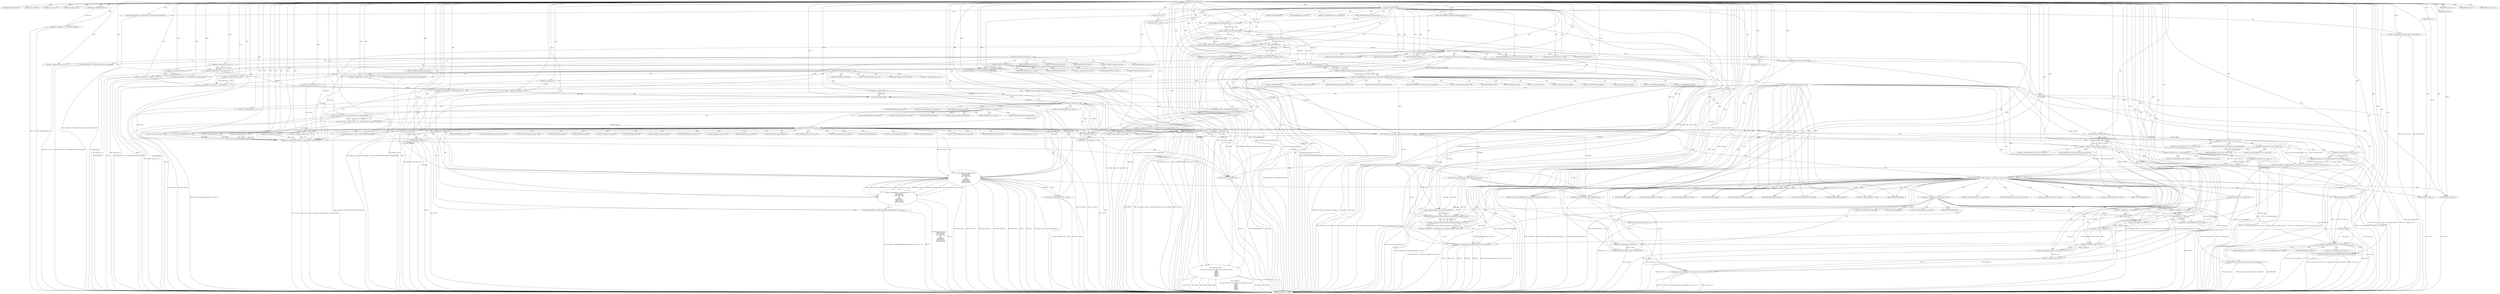digraph hostapd_notif_assoc {  
"1000112" [label = "(METHOD,hostapd_notif_assoc)" ]
"1000620" [label = "(METHOD_RETURN,int __cdecl)" ]
"1000113" [label = "(PARAM,hostapd_data *hapd)" ]
"1000114" [label = "(PARAM,const u8 *addr)" ]
"1000115" [label = "(PARAM,const u8 *req_ies)" ]
"1000116" [label = "(PARAM,size_t req_ies_len)" ]
"1000117" [label = "(PARAM,int reassoc)" ]
"1000130" [label = "(<operator>.assignment,v16 = __readgsdword(0x14u))" ]
"1000132" [label = "(__readgsdword,__readgsdword(0x14u))" ]
"1000135" [label = "(<operator>.logicalNot,!addr)" ]
"1000138" [label = "(wpa_printf,wpa_printf(2, \"hostapd_notif_assoc: Skip event with no address\"))" ]
"1000141" [label = "(RETURN,return -1;,return -1;)" ]
"1000142" [label = "(<operator>.minus,-1)" ]
"1000144" [label = "(random_add_randomness,random_add_randomness(addr, 6u))" ]
"1000147" [label = "(hostapd_logger,hostapd_logger(hapd, addr, 1u, 2, \"associated\"))" ]
"1000153" [label = "(ieee802_11_parse_elems,ieee802_11_parse_elems(req_ies, req_ies_len, &elems, 0))" ]
"1000164" [label = "(<operator>.assignment,ie = elems.wps_ie - 2)" ]
"1000166" [label = "(<operator>.subtraction,elems.wps_ie - 2)" ]
"1000171" [label = "(<operator>.assignment,ielen = elems.wps_ie_len + 2)" ]
"1000173" [label = "(<operator>.addition,elems.wps_ie_len + 2)" ]
"1000178" [label = "(wpa_printf,wpa_printf(2, \"STA included WPS IE in (Re)AssocReq\"))" ]
"1000187" [label = "(<operator>.assignment,ie = elems.rsn_ie - 2)" ]
"1000189" [label = "(<operator>.subtraction,elems.rsn_ie - 2)" ]
"1000194" [label = "(<operator>.assignment,ielen = elems.rsn_ie_len + 2)" ]
"1000196" [label = "(<operator>.addition,elems.rsn_ie_len + 2)" ]
"1000201" [label = "(wpa_printf,wpa_printf(2, \"STA included RSN IE in (Re)AssocReq\"))" ]
"1000210" [label = "(<operator>.assignment,ie = elems.wpa_ie - 2)" ]
"1000212" [label = "(<operator>.subtraction,elems.wpa_ie - 2)" ]
"1000217" [label = "(<operator>.assignment,ielen = elems.wpa_ie_len + 2)" ]
"1000219" [label = "(<operator>.addition,elems.wpa_ie_len + 2)" ]
"1000224" [label = "(wpa_printf,wpa_printf(2, \"STA included WPA IE in (Re)AssocReq\"))" ]
"1000229" [label = "(<operator>.assignment,ie = 0)" ]
"1000232" [label = "(<operator>.assignment,ielen = 0)" ]
"1000235" [label = "(wpa_printf,wpa_printf(2, \"STA did not include WPS/RSN/WPA IE in (Re)AssocReq\"))" ]
"1000238" [label = "(<operator>.assignment,sta = ap_get_sta(hapd, addr))" ]
"1000240" [label = "(ap_get_sta,ap_get_sta(hapd, addr))" ]
"1000244" [label = "(IDENTIFIER,sta,if ( sta ))" ]
"1000246" [label = "(ap_sta_no_session_timeout,ap_sta_no_session_timeout(hapd, sta))" ]
"1000249" [label = "(accounting_sta_stop,accounting_sta_stop(hapd, sta))" ]
"1000252" [label = "(<operator>.assignment,sta->timeout_next = STA_NULLFUNC)" ]
"1000259" [label = "(<operator>.assignment,sta = ap_sta_add(hapd, addr))" ]
"1000261" [label = "(ap_sta_add,ap_sta_add(hapd, addr))" ]
"1000265" [label = "(<operator>.logicalNot,!sta)" ]
"1000268" [label = "(hostapd_drv_sta_disassoc,hostapd_drv_sta_disassoc(hapd, addr, 5))" ]
"1000272" [label = "(RETURN,return -1;,return -1;)" ]
"1000273" [label = "(<operator>.minus,-1)" ]
"1000275" [label = "(<operators>.assignmentAnd,sta->flags &= 0xFFFECFFF)" ]
"1000281" [label = "(<operator>.logicalAnd,!hapd->iface->drv_max_acl_mac_addrs && hostapd_check_acl(hapd, addr, 0) != 1)" ]
"1000282" [label = "(<operator>.logicalNot,!hapd->iface->drv_max_acl_mac_addrs)" ]
"1000288" [label = "(<operator>.notEquals,hostapd_check_acl(hapd, addr, 0) != 1)" ]
"1000289" [label = "(hostapd_check_acl,hostapd_check_acl(hapd, addr, 0))" ]
"1000295" [label = "(wpa_printf,wpa_printf(\n      3,\n      \"STA %02x:%02x:%02x:%02x:%02x:%02x not allowed to connect\",\n      *addr,\n      addr[1],\n      addr[2],\n      addr[3],\n      addr[4],\n      addr[5]))" ]
"1000315" [label = "(<operator>.assignment,reason = 1)" ]
"1000319" [label = "(hostapd_drv_sta_disassoc,hostapd_drv_sta_disassoc(hapd, sta->addr, reason))" ]
"1000325" [label = "(ap_free_sta,ap_free_sta(hapd, sta))" ]
"1000328" [label = "(RETURN,return -1;,return -1;)" ]
"1000329" [label = "(<operator>.minus,-1)" ]
"1000331" [label = "(mbo_ap_check_sta_assoc,mbo_ap_check_sta_assoc(hapd, sta, &elems))" ]
"1000336" [label = "(ap_copy_sta_supp_op_classes,ap_copy_sta_supp_op_classes(sta, elems.supp_op_classes, elems.supp_op_classes_len))" ]
"1000352" [label = "(<operator>.logicalOr,!ie || !ielen)" ]
"1000353" [label = "(<operator>.logicalNot,!ie)" ]
"1000355" [label = "(<operator>.logicalNot,!ielen)" ]
"1000358" [label = "(wpa_printf,wpa_printf(2, \"No WPA/RSN IE from STA\"))" ]
"1000361" [label = "(<operator>.assignment,reason = 13)" ]
"1000366" [label = "(<operator>.logicalNot,!sta->wpa_sm)" ]
"1000370" [label = "(<operator>.assignment,sta->wpa_sm = wpa_auth_sta_init(hapd->wpa_auth, sta->addr, 0))" ]
"1000374" [label = "(wpa_auth_sta_init,wpa_auth_sta_init(hapd->wpa_auth, sta->addr, 0))" ]
"1000383" [label = "(<operator>.logicalNot,!sta->wpa_sm)" ]
"1000388" [label = "(wpa_printf,wpa_printf(5, \"Failed to initialize WPA state machine\"))" ]
"1000391" [label = "(RETURN,return -1;,return -1;)" ]
"1000392" [label = "(<operator>.minus,-1)" ]
"1000394" [label = "(<operator>.assignment,res = wpa_validate_wpa_ie(\n            hapd->wpa_auth,\n            sta->wpa_sm,\n            hapd->iface->freq,\n            ie,\n            ielen,\n            elems.mdie,\n            elems.mdie_len,\n            elems.owe_dh,\n            elems.owe_dh_len))" ]
"1000396" [label = "(wpa_validate_wpa_ie,wpa_validate_wpa_ie(\n            hapd->wpa_auth,\n            sta->wpa_sm,\n            hapd->iface->freq,\n            ie,\n            ielen,\n            elems.mdie,\n            elems.mdie_len,\n            elems.owe_dh,\n            elems.owe_dh_len))" ]
"1000423" [label = "(IDENTIFIER,res,if ( res ))" ]
"1000425" [label = "(wpa_printf,wpa_printf(2, \"WPA/RSN information element rejected? (res %u)\", res))" ]
"1000429" [label = "(wpa_hexdump,wpa_hexdump(2, \"IE\", ie, ielen))" ]
"1000435" [label = "(IDENTIFIER,res,switch ( res ))" ]
"1000438" [label = "(<operator>.assignment,reason = 18)" ]
"1000443" [label = "(<operator>.assignment,reason = 19)" ]
"1000448" [label = "(<operator>.assignment,reason = 20)" ]
"1000453" [label = "(<operator>.assignment,reason = 13)" ]
"1000458" [label = "(<operator>.assignment,reason = 24)" ]
"1000463" [label = "(<operator>.assignment,reason = 13)" ]
"1000469" [label = "(<operator>.logicalAnd,(sta->flags & 0x402) == 1026 && !sta->sa_query_timed_out && sta->sa_query_count > 0)" ]
"1000470" [label = "(<operator>.equals,(sta->flags & 0x402) == 1026)" ]
"1000471" [label = "(<operator>.and,sta->flags & 0x402)" ]
"1000477" [label = "(<operator>.logicalAnd,!sta->sa_query_timed_out && sta->sa_query_count > 0)" ]
"1000478" [label = "(<operator>.logicalNot,!sta->sa_query_timed_out)" ]
"1000482" [label = "(<operator>.greaterThan,sta->sa_query_count > 0)" ]
"1000487" [label = "(ap_check_sa_query_timeout,ap_check_sa_query_timeout(hapd, sta))" ]
"1000491" [label = "(<operator>.logicalAnd,(sta->flags & 0x402) == 1026 && !sta->sa_query_timed_out && sta->auth_alg != 2)" ]
"1000492" [label = "(<operator>.equals,(sta->flags & 0x402) == 1026)" ]
"1000493" [label = "(<operator>.and,sta->flags & 0x402)" ]
"1000499" [label = "(<operator>.logicalAnd,!sta->sa_query_timed_out && sta->auth_alg != 2)" ]
"1000500" [label = "(<operator>.logicalNot,!sta->sa_query_timed_out)" ]
"1000504" [label = "(<operator>.notEquals,sta->auth_alg != 2)" ]
"1000511" [label = "(<operator>.logicalNot,!sta->sa_query_count)" ]
"1000515" [label = "(ap_sta_start_sa_query,ap_sta_start_sa_query(hapd, sta))" ]
"1000518" [label = "(<operator>.assignment,v6 = hostapd_eid_assoc_comeback_time(hapd, sta, buf) - buf)" ]
"1000520" [label = "(<operator>.subtraction,hostapd_eid_assoc_comeback_time(hapd, sta, buf) - buf)" ]
"1000521" [label = "(hostapd_eid_assoc_comeback_time,hostapd_eid_assoc_comeback_time(hapd, sta, buf))" ]
"1000526" [label = "(hostapd_sta_assoc,hostapd_sta_assoc(hapd, addr, reassoc, 0x1Eu, buf, v6))" ]
"1000533" [label = "(RETURN,return 0;,return 0;)" ]
"1000534" [label = "(LITERAL,0,return 0;)" ]
"1000536" [label = "(wpa_auth_uses_mfp,wpa_auth_uses_mfp(sta->wpa_sm))" ]
"1000541" [label = "(<operator>.assignment,v7 = sta->flags)" ]
"1000546" [label = "(<operators>.assignmentOr,BYTE1(v7) |= 4u)" ]
"1000547" [label = "(BYTE1,BYTE1(v7))" ]
"1000552" [label = "(<operator>.assignment,v7 = sta->flags)" ]
"1000557" [label = "(<operators>.assignmentAnd,BYTE1(v7) &= 0xFBu)" ]
"1000558" [label = "(BYTE1,BYTE1(v7))" ]
"1000561" [label = "(<operator>.assignment,sta->flags = v7)" ]
"1000566" [label = "(<operator>.assignment,new_assoc = (sta->flags & 2) == 0)" ]
"1000568" [label = "(<operator>.equals,(sta->flags & 2) == 0)" ]
"1000569" [label = "(<operator>.and,sta->flags & 2)" ]
"1000575" [label = "(<operators>.assignmentOr,sta->flags |= 3u)" ]
"1000580" [label = "(<operators>.assignmentAnd,sta->flags &= 0xFFF7FFFF)" ]
"1000585" [label = "(hostapd_set_sta_flags,hostapd_set_sta_flags(hapd, sta))" ]
"1000589" [label = "(<operator>.logicalAnd,reassoc && sta->auth_alg == 2)" ]
"1000591" [label = "(<operator>.equals,sta->auth_alg == 2)" ]
"1000596" [label = "(wpa_auth_sm_event,wpa_auth_sm_event(sta->wpa_sm, WPA_ASSOC_FT))" ]
"1000602" [label = "(wpa_auth_sm_event,wpa_auth_sm_event(sta->wpa_sm, WPA_ASSOC))" ]
"1000607" [label = "(hostapd_new_assoc_sta,hostapd_new_assoc_sta(hapd, sta, new_assoc == 0))" ]
"1000610" [label = "(<operator>.equals,new_assoc == 0)" ]
"1000613" [label = "(ieee802_1x_notify_port_enabled,ieee802_1x_notify_port_enabled(sta->eapol_sm, 1))" ]
"1000618" [label = "(RETURN,return 0;,return 0;)" ]
"1000619" [label = "(LITERAL,0,return 0;)" ]
"1000156" [label = "(<operator>.addressOf,&elems)" ]
"1000160" [label = "(<operator>.fieldAccess,elems.wps_ie)" ]
"1000162" [label = "(FIELD_IDENTIFIER,wps_ie,wps_ie)" ]
"1000167" [label = "(<operator>.fieldAccess,elems.wps_ie)" ]
"1000169" [label = "(FIELD_IDENTIFIER,wps_ie,wps_ie)" ]
"1000174" [label = "(<operator>.fieldAccess,elems.wps_ie_len)" ]
"1000176" [label = "(FIELD_IDENTIFIER,wps_ie_len,wps_ie_len)" ]
"1000183" [label = "(<operator>.fieldAccess,elems.rsn_ie)" ]
"1000185" [label = "(FIELD_IDENTIFIER,rsn_ie,rsn_ie)" ]
"1000190" [label = "(<operator>.fieldAccess,elems.rsn_ie)" ]
"1000192" [label = "(FIELD_IDENTIFIER,rsn_ie,rsn_ie)" ]
"1000197" [label = "(<operator>.fieldAccess,elems.rsn_ie_len)" ]
"1000199" [label = "(FIELD_IDENTIFIER,rsn_ie_len,rsn_ie_len)" ]
"1000206" [label = "(<operator>.fieldAccess,elems.wpa_ie)" ]
"1000208" [label = "(FIELD_IDENTIFIER,wpa_ie,wpa_ie)" ]
"1000213" [label = "(<operator>.fieldAccess,elems.wpa_ie)" ]
"1000215" [label = "(FIELD_IDENTIFIER,wpa_ie,wpa_ie)" ]
"1000220" [label = "(<operator>.fieldAccess,elems.wpa_ie_len)" ]
"1000222" [label = "(FIELD_IDENTIFIER,wpa_ie_len,wpa_ie_len)" ]
"1000253" [label = "(<operator>.indirectFieldAccess,sta->timeout_next)" ]
"1000255" [label = "(FIELD_IDENTIFIER,timeout_next,timeout_next)" ]
"1000276" [label = "(<operator>.indirectFieldAccess,sta->flags)" ]
"1000278" [label = "(FIELD_IDENTIFIER,flags,flags)" ]
"1000283" [label = "(<operator>.indirectFieldAccess,hapd->iface->drv_max_acl_mac_addrs)" ]
"1000284" [label = "(<operator>.indirectFieldAccess,hapd->iface)" ]
"1000286" [label = "(FIELD_IDENTIFIER,iface,iface)" ]
"1000287" [label = "(FIELD_IDENTIFIER,drv_max_acl_mac_addrs,drv_max_acl_mac_addrs)" ]
"1000298" [label = "(<operator>.indirection,*addr)" ]
"1000300" [label = "(<operator>.indirectIndexAccess,addr[1])" ]
"1000303" [label = "(<operator>.indirectIndexAccess,addr[2])" ]
"1000306" [label = "(<operator>.indirectIndexAccess,addr[3])" ]
"1000309" [label = "(<operator>.indirectIndexAccess,addr[4])" ]
"1000312" [label = "(<operator>.indirectIndexAccess,addr[5])" ]
"1000321" [label = "(<operator>.indirectFieldAccess,sta->addr)" ]
"1000323" [label = "(FIELD_IDENTIFIER,addr,addr)" ]
"1000334" [label = "(<operator>.addressOf,&elems)" ]
"1000338" [label = "(<operator>.fieldAccess,elems.supp_op_classes)" ]
"1000340" [label = "(FIELD_IDENTIFIER,supp_op_classes,supp_op_classes)" ]
"1000341" [label = "(<operator>.fieldAccess,elems.supp_op_classes_len)" ]
"1000343" [label = "(FIELD_IDENTIFIER,supp_op_classes_len,supp_op_classes_len)" ]
"1000345" [label = "(<operator>.indirectFieldAccess,hapd->conf->wpa)" ]
"1000346" [label = "(<operator>.indirectFieldAccess,hapd->conf)" ]
"1000348" [label = "(FIELD_IDENTIFIER,conf,conf)" ]
"1000349" [label = "(FIELD_IDENTIFIER,wpa,wpa)" ]
"1000367" [label = "(<operator>.indirectFieldAccess,sta->wpa_sm)" ]
"1000369" [label = "(FIELD_IDENTIFIER,wpa_sm,wpa_sm)" ]
"1000371" [label = "(<operator>.indirectFieldAccess,sta->wpa_sm)" ]
"1000373" [label = "(FIELD_IDENTIFIER,wpa_sm,wpa_sm)" ]
"1000375" [label = "(<operator>.indirectFieldAccess,hapd->wpa_auth)" ]
"1000377" [label = "(FIELD_IDENTIFIER,wpa_auth,wpa_auth)" ]
"1000378" [label = "(<operator>.indirectFieldAccess,sta->addr)" ]
"1000380" [label = "(FIELD_IDENTIFIER,addr,addr)" ]
"1000384" [label = "(<operator>.indirectFieldAccess,sta->wpa_sm)" ]
"1000386" [label = "(FIELD_IDENTIFIER,wpa_sm,wpa_sm)" ]
"1000397" [label = "(<operator>.indirectFieldAccess,hapd->wpa_auth)" ]
"1000399" [label = "(FIELD_IDENTIFIER,wpa_auth,wpa_auth)" ]
"1000400" [label = "(<operator>.indirectFieldAccess,sta->wpa_sm)" ]
"1000402" [label = "(FIELD_IDENTIFIER,wpa_sm,wpa_sm)" ]
"1000403" [label = "(<operator>.indirectFieldAccess,hapd->iface->freq)" ]
"1000404" [label = "(<operator>.indirectFieldAccess,hapd->iface)" ]
"1000406" [label = "(FIELD_IDENTIFIER,iface,iface)" ]
"1000407" [label = "(FIELD_IDENTIFIER,freq,freq)" ]
"1000410" [label = "(<operator>.fieldAccess,elems.mdie)" ]
"1000412" [label = "(FIELD_IDENTIFIER,mdie,mdie)" ]
"1000413" [label = "(<operator>.fieldAccess,elems.mdie_len)" ]
"1000415" [label = "(FIELD_IDENTIFIER,mdie_len,mdie_len)" ]
"1000416" [label = "(<operator>.fieldAccess,elems.owe_dh)" ]
"1000418" [label = "(FIELD_IDENTIFIER,owe_dh,owe_dh)" ]
"1000419" [label = "(<operator>.fieldAccess,elems.owe_dh_len)" ]
"1000421" [label = "(FIELD_IDENTIFIER,owe_dh_len,owe_dh_len)" ]
"1000472" [label = "(<operator>.indirectFieldAccess,sta->flags)" ]
"1000474" [label = "(FIELD_IDENTIFIER,flags,flags)" ]
"1000479" [label = "(<operator>.indirectFieldAccess,sta->sa_query_timed_out)" ]
"1000481" [label = "(FIELD_IDENTIFIER,sa_query_timed_out,sa_query_timed_out)" ]
"1000483" [label = "(<operator>.indirectFieldAccess,sta->sa_query_count)" ]
"1000485" [label = "(FIELD_IDENTIFIER,sa_query_count,sa_query_count)" ]
"1000494" [label = "(<operator>.indirectFieldAccess,sta->flags)" ]
"1000496" [label = "(FIELD_IDENTIFIER,flags,flags)" ]
"1000501" [label = "(<operator>.indirectFieldAccess,sta->sa_query_timed_out)" ]
"1000503" [label = "(FIELD_IDENTIFIER,sa_query_timed_out,sa_query_timed_out)" ]
"1000505" [label = "(<operator>.indirectFieldAccess,sta->auth_alg)" ]
"1000507" [label = "(FIELD_IDENTIFIER,auth_alg,auth_alg)" ]
"1000512" [label = "(<operator>.indirectFieldAccess,sta->sa_query_count)" ]
"1000514" [label = "(FIELD_IDENTIFIER,sa_query_count,sa_query_count)" ]
"1000537" [label = "(<operator>.indirectFieldAccess,sta->wpa_sm)" ]
"1000539" [label = "(FIELD_IDENTIFIER,wpa_sm,wpa_sm)" ]
"1000543" [label = "(<operator>.indirectFieldAccess,sta->flags)" ]
"1000545" [label = "(FIELD_IDENTIFIER,flags,flags)" ]
"1000554" [label = "(<operator>.indirectFieldAccess,sta->flags)" ]
"1000556" [label = "(FIELD_IDENTIFIER,flags,flags)" ]
"1000562" [label = "(<operator>.indirectFieldAccess,sta->flags)" ]
"1000564" [label = "(FIELD_IDENTIFIER,flags,flags)" ]
"1000570" [label = "(<operator>.indirectFieldAccess,sta->flags)" ]
"1000572" [label = "(FIELD_IDENTIFIER,flags,flags)" ]
"1000576" [label = "(<operator>.indirectFieldAccess,sta->flags)" ]
"1000578" [label = "(FIELD_IDENTIFIER,flags,flags)" ]
"1000581" [label = "(<operator>.indirectFieldAccess,sta->flags)" ]
"1000583" [label = "(FIELD_IDENTIFIER,flags,flags)" ]
"1000592" [label = "(<operator>.indirectFieldAccess,sta->auth_alg)" ]
"1000594" [label = "(FIELD_IDENTIFIER,auth_alg,auth_alg)" ]
"1000597" [label = "(<operator>.indirectFieldAccess,sta->wpa_sm)" ]
"1000599" [label = "(FIELD_IDENTIFIER,wpa_sm,wpa_sm)" ]
"1000603" [label = "(<operator>.indirectFieldAccess,sta->wpa_sm)" ]
"1000605" [label = "(FIELD_IDENTIFIER,wpa_sm,wpa_sm)" ]
"1000614" [label = "(<operator>.indirectFieldAccess,sta->eapol_sm)" ]
"1000616" [label = "(FIELD_IDENTIFIER,eapol_sm,eapol_sm)" ]
  "1000141" -> "1000620"  [ label = "DDG: <RET>"] 
  "1000328" -> "1000620"  [ label = "DDG: <RET>"] 
  "1000533" -> "1000620"  [ label = "DDG: <RET>"] 
  "1000331" -> "1000620"  [ label = "DDG: mbo_ap_check_sta_assoc(hapd, sta, &elems)"] 
  "1000526" -> "1000620"  [ label = "DDG: hapd"] 
  "1000210" -> "1000620"  [ label = "DDG: elems.wpa_ie - 2"] 
  "1000288" -> "1000620"  [ label = "DDG: hostapd_check_acl(hapd, addr, 0)"] 
  "1000325" -> "1000620"  [ label = "DDG: sta"] 
  "1000166" -> "1000620"  [ label = "DDG: elems.wps_ie"] 
  "1000144" -> "1000620"  [ label = "DDG: random_add_randomness(addr, 6u)"] 
  "1000469" -> "1000620"  [ label = "DDG: !sta->sa_query_timed_out && sta->sa_query_count > 0"] 
  "1000135" -> "1000620"  [ label = "DDG: addr"] 
  "1000396" -> "1000620"  [ label = "DDG: elems.owe_dh"] 
  "1000217" -> "1000620"  [ label = "DDG: ielen"] 
  "1000469" -> "1000620"  [ label = "DDG: (sta->flags & 0x402) == 1026 && !sta->sa_query_timed_out && sta->sa_query_count > 0"] 
  "1000580" -> "1000620"  [ label = "DDG: sta->flags"] 
  "1000295" -> "1000620"  [ label = "DDG: wpa_printf(\n      3,\n      \"STA %02x:%02x:%02x:%02x:%02x:%02x not allowed to connect\",\n      *addr,\n      addr[1],\n      addr[2],\n      addr[3],\n      addr[4],\n      addr[5])"] 
  "1000596" -> "1000620"  [ label = "DDG: WPA_ASSOC_FT"] 
  "1000536" -> "1000620"  [ label = "DDG: wpa_auth_uses_mfp(sta->wpa_sm)"] 
  "1000370" -> "1000620"  [ label = "DDG: wpa_auth_sta_init(hapd->wpa_auth, sta->addr, 0)"] 
  "1000117" -> "1000620"  [ label = "DDG: reassoc"] 
  "1000613" -> "1000620"  [ label = "DDG: ieee802_1x_notify_port_enabled(sta->eapol_sm, 1)"] 
  "1000499" -> "1000620"  [ label = "DDG: !sta->sa_query_timed_out"] 
  "1000352" -> "1000620"  [ label = "DDG: !ie || !ielen"] 
  "1000477" -> "1000620"  [ label = "DDG: !sta->sa_query_timed_out"] 
  "1000325" -> "1000620"  [ label = "DDG: ap_free_sta(hapd, sta)"] 
  "1000187" -> "1000620"  [ label = "DDG: elems.rsn_ie - 2"] 
  "1000511" -> "1000620"  [ label = "DDG: sta->sa_query_count"] 
  "1000164" -> "1000620"  [ label = "DDG: elems.wps_ie - 2"] 
  "1000352" -> "1000620"  [ label = "DDG: !ie"] 
  "1000319" -> "1000620"  [ label = "DDG: hostapd_drv_sta_disassoc(hapd, sta->addr, reason)"] 
  "1000515" -> "1000620"  [ label = "DDG: ap_sta_start_sa_query(hapd, sta)"] 
  "1000602" -> "1000620"  [ label = "DDG: wpa_auth_sm_event(sta->wpa_sm, WPA_ASSOC)"] 
  "1000173" -> "1000620"  [ label = "DDG: elems.wps_ie_len"] 
  "1000319" -> "1000620"  [ label = "DDG: sta->addr"] 
  "1000589" -> "1000620"  [ label = "DDG: reassoc && sta->auth_alg == 2"] 
  "1000268" -> "1000620"  [ label = "DDG: hapd"] 
  "1000232" -> "1000620"  [ label = "DDG: ielen"] 
  "1000336" -> "1000620"  [ label = "DDG: sta"] 
  "1000265" -> "1000620"  [ label = "DDG: !sta"] 
  "1000142" -> "1000620"  [ label = "DDG: -1"] 
  "1000610" -> "1000620"  [ label = "DDG: new_assoc"] 
  "1000212" -> "1000620"  [ label = "DDG: elems.wpa_ie"] 
  "1000246" -> "1000620"  [ label = "DDG: ap_sta_no_session_timeout(hapd, sta)"] 
  "1000331" -> "1000620"  [ label = "DDG: &elems"] 
  "1000229" -> "1000620"  [ label = "DDG: ie"] 
  "1000210" -> "1000620"  [ label = "DDG: ie"] 
  "1000504" -> "1000620"  [ label = "DDG: sta->auth_alg"] 
  "1000178" -> "1000620"  [ label = "DDG: wpa_printf(2, \"STA included WPS IE in (Re)AssocReq\")"] 
  "1000546" -> "1000620"  [ label = "DDG: BYTE1(v7)"] 
  "1000392" -> "1000620"  [ label = "DDG: -1"] 
  "1000429" -> "1000620"  [ label = "DDG: ielen"] 
  "1000477" -> "1000620"  [ label = "DDG: sta->sa_query_count > 0"] 
  "1000596" -> "1000620"  [ label = "DDG: sta->wpa_sm"] 
  "1000252" -> "1000620"  [ label = "DDG: STA_NULLFUNC"] 
  "1000482" -> "1000620"  [ label = "DDG: sta->sa_query_count"] 
  "1000352" -> "1000620"  [ label = "DDG: !ielen"] 
  "1000295" -> "1000620"  [ label = "DDG: *addr"] 
  "1000355" -> "1000620"  [ label = "DDG: ielen"] 
  "1000383" -> "1000620"  [ label = "DDG: sta->wpa_sm"] 
  "1000282" -> "1000620"  [ label = "DDG: hapd->iface->drv_max_acl_mac_addrs"] 
  "1000219" -> "1000620"  [ label = "DDG: elems.wpa_ie_len"] 
  "1000500" -> "1000620"  [ label = "DDG: sta->sa_query_timed_out"] 
  "1000487" -> "1000620"  [ label = "DDG: ap_check_sa_query_timeout(hapd, sta)"] 
  "1000268" -> "1000620"  [ label = "DDG: addr"] 
  "1000265" -> "1000620"  [ label = "DDG: sta"] 
  "1000153" -> "1000620"  [ label = "DDG: ieee802_11_parse_elems(req_ies, req_ies_len, &elems, 0)"] 
  "1000396" -> "1000620"  [ label = "DDG: sta->wpa_sm"] 
  "1000268" -> "1000620"  [ label = "DDG: hostapd_drv_sta_disassoc(hapd, addr, 5)"] 
  "1000602" -> "1000620"  [ label = "DDG: WPA_ASSOC"] 
  "1000557" -> "1000620"  [ label = "DDG: BYTE1(v7)"] 
  "1000607" -> "1000620"  [ label = "DDG: hapd"] 
  "1000336" -> "1000620"  [ label = "DDG: elems.supp_op_classes_len"] 
  "1000224" -> "1000620"  [ label = "DDG: wpa_printf(2, \"STA included WPA IE in (Re)AssocReq\")"] 
  "1000521" -> "1000620"  [ label = "DDG: sta"] 
  "1000602" -> "1000620"  [ label = "DDG: sta->wpa_sm"] 
  "1000147" -> "1000620"  [ label = "DDG: hostapd_logger(hapd, addr, 1u, 2, \"associated\")"] 
  "1000252" -> "1000620"  [ label = "DDG: sta->timeout_next"] 
  "1000153" -> "1000620"  [ label = "DDG: req_ies_len"] 
  "1000281" -> "1000620"  [ label = "DDG: !hapd->iface->drv_max_acl_mac_addrs"] 
  "1000396" -> "1000620"  [ label = "DDG: elems.owe_dh_len"] 
  "1000189" -> "1000620"  [ label = "DDG: elems.rsn_ie"] 
  "1000607" -> "1000620"  [ label = "DDG: hostapd_new_assoc_sta(hapd, sta, new_assoc == 0)"] 
  "1000526" -> "1000620"  [ label = "DDG: addr"] 
  "1000396" -> "1000620"  [ label = "DDG: hapd->iface->freq"] 
  "1000396" -> "1000620"  [ label = "DDG: elems.mdie"] 
  "1000261" -> "1000620"  [ label = "DDG: addr"] 
  "1000589" -> "1000620"  [ label = "DDG: sta->auth_alg == 2"] 
  "1000526" -> "1000620"  [ label = "DDG: hostapd_sta_assoc(hapd, addr, reassoc, 0x1Eu, buf, v6)"] 
  "1000596" -> "1000620"  [ label = "DDG: wpa_auth_sm_event(sta->wpa_sm, WPA_ASSOC_FT)"] 
  "1000374" -> "1000620"  [ label = "DDG: sta->addr"] 
  "1000138" -> "1000620"  [ label = "DDG: wpa_printf(2, \"hostapd_notif_assoc: Skip event with no address\")"] 
  "1000281" -> "1000620"  [ label = "DDG: hostapd_check_acl(hapd, addr, 0) != 1"] 
  "1000394" -> "1000620"  [ label = "DDG: res"] 
  "1000585" -> "1000620"  [ label = "DDG: hostapd_set_sta_flags(hapd, sta)"] 
  "1000130" -> "1000620"  [ label = "DDG: v16"] 
  "1000249" -> "1000620"  [ label = "DDG: accounting_sta_stop(hapd, sta)"] 
  "1000425" -> "1000620"  [ label = "DDG: wpa_printf(2, \"WPA/RSN information element rejected? (res %u)\", res)"] 
  "1000259" -> "1000620"  [ label = "DDG: ap_sta_add(hapd, addr)"] 
  "1000491" -> "1000620"  [ label = "DDG: !sta->sa_query_timed_out && sta->auth_alg != 2"] 
  "1000289" -> "1000620"  [ label = "DDG: addr"] 
  "1000491" -> "1000620"  [ label = "DDG: (sta->flags & 0x402) == 1026"] 
  "1000295" -> "1000620"  [ label = "DDG: addr[2]"] 
  "1000518" -> "1000620"  [ label = "DDG: hostapd_eid_assoc_comeback_time(hapd, sta, buf) - buf"] 
  "1000331" -> "1000620"  [ label = "DDG: hapd"] 
  "1000396" -> "1000620"  [ label = "DDG: ie"] 
  "1000187" -> "1000620"  [ label = "DDG: ie"] 
  "1000281" -> "1000620"  [ label = "DDG: !hapd->iface->drv_max_acl_mac_addrs && hostapd_check_acl(hapd, addr, 0) != 1"] 
  "1000388" -> "1000620"  [ label = "DDG: wpa_printf(5, \"Failed to initialize WPA state machine\")"] 
  "1000135" -> "1000620"  [ label = "DDG: !addr"] 
  "1000478" -> "1000620"  [ label = "DDG: sta->sa_query_timed_out"] 
  "1000491" -> "1000620"  [ label = "DDG: (sta->flags & 0x402) == 1026 && !sta->sa_query_timed_out && sta->auth_alg != 2"] 
  "1000499" -> "1000620"  [ label = "DDG: sta->auth_alg != 2"] 
  "1000526" -> "1000620"  [ label = "DDG: v6"] 
  "1000566" -> "1000620"  [ label = "DDG: (sta->flags & 2) == 0"] 
  "1000153" -> "1000620"  [ label = "DDG: &elems"] 
  "1000526" -> "1000620"  [ label = "DDG: reassoc"] 
  "1000336" -> "1000620"  [ label = "DDG: ap_copy_sta_supp_op_classes(sta, elems.supp_op_classes, elems.supp_op_classes_len)"] 
  "1000295" -> "1000620"  [ label = "DDG: addr[1]"] 
  "1000568" -> "1000620"  [ label = "DDG: sta->flags & 2"] 
  "1000295" -> "1000620"  [ label = "DDG: addr[3]"] 
  "1000591" -> "1000620"  [ label = "DDG: sta->auth_alg"] 
  "1000201" -> "1000620"  [ label = "DDG: wpa_printf(2, \"STA included RSN IE in (Re)AssocReq\")"] 
  "1000329" -> "1000620"  [ label = "DDG: -1"] 
  "1000273" -> "1000620"  [ label = "DDG: -1"] 
  "1000429" -> "1000620"  [ label = "DDG: ie"] 
  "1000394" -> "1000620"  [ label = "DDG: wpa_validate_wpa_ie(\n            hapd->wpa_auth,\n            sta->wpa_sm,\n            hapd->iface->freq,\n            ie,\n            ielen,\n            elems.mdie,\n            elems.mdie_len,\n            elems.owe_dh,\n            elems.owe_dh_len)"] 
  "1000194" -> "1000620"  [ label = "DDG: elems.rsn_ie_len + 2"] 
  "1000613" -> "1000620"  [ label = "DDG: sta->eapol_sm"] 
  "1000607" -> "1000620"  [ label = "DDG: new_assoc == 0"] 
  "1000425" -> "1000620"  [ label = "DDG: res"] 
  "1000240" -> "1000620"  [ label = "DDG: addr"] 
  "1000493" -> "1000620"  [ label = "DDG: sta->flags"] 
  "1000492" -> "1000620"  [ label = "DDG: sta->flags & 0x402"] 
  "1000561" -> "1000620"  [ label = "DDG: v7"] 
  "1000353" -> "1000620"  [ label = "DDG: ie"] 
  "1000589" -> "1000620"  [ label = "DDG: reassoc"] 
  "1000374" -> "1000620"  [ label = "DDG: hapd->wpa_auth"] 
  "1000396" -> "1000620"  [ label = "DDG: ielen"] 
  "1000396" -> "1000620"  [ label = "DDG: hapd->wpa_auth"] 
  "1000171" -> "1000620"  [ label = "DDG: elems.wps_ie_len + 2"] 
  "1000383" -> "1000620"  [ label = "DDG: !sta->wpa_sm"] 
  "1000511" -> "1000620"  [ label = "DDG: !sta->sa_query_count"] 
  "1000295" -> "1000620"  [ label = "DDG: addr[4]"] 
  "1000520" -> "1000620"  [ label = "DDG: hostapd_eid_assoc_comeback_time(hapd, sta, buf)"] 
  "1000194" -> "1000620"  [ label = "DDG: ielen"] 
  "1000396" -> "1000620"  [ label = "DDG: elems.mdie_len"] 
  "1000607" -> "1000620"  [ label = "DDG: sta"] 
  "1000325" -> "1000620"  [ label = "DDG: hapd"] 
  "1000275" -> "1000620"  [ label = "DDG: sta->flags"] 
  "1000171" -> "1000620"  [ label = "DDG: ielen"] 
  "1000196" -> "1000620"  [ label = "DDG: elems.rsn_ie_len"] 
  "1000526" -> "1000620"  [ label = "DDG: buf"] 
  "1000153" -> "1000620"  [ label = "DDG: req_ies"] 
  "1000319" -> "1000620"  [ label = "DDG: reason"] 
  "1000336" -> "1000620"  [ label = "DDG: elems.supp_op_classes"] 
  "1000238" -> "1000620"  [ label = "DDG: ap_get_sta(hapd, addr)"] 
  "1000358" -> "1000620"  [ label = "DDG: wpa_printf(2, \"No WPA/RSN IE from STA\")"] 
  "1000295" -> "1000620"  [ label = "DDG: addr[5]"] 
  "1000429" -> "1000620"  [ label = "DDG: wpa_hexdump(2, \"IE\", ie, ielen)"] 
  "1000164" -> "1000620"  [ label = "DDG: ie"] 
  "1000235" -> "1000620"  [ label = "DDG: wpa_printf(2, \"STA did not include WPS/RSN/WPA IE in (Re)AssocReq\")"] 
  "1000217" -> "1000620"  [ label = "DDG: elems.wpa_ie_len + 2"] 
  "1000130" -> "1000620"  [ label = "DDG: __readgsdword(0x14u)"] 
  "1000272" -> "1000620"  [ label = "DDG: <RET>"] 
  "1000391" -> "1000620"  [ label = "DDG: <RET>"] 
  "1000618" -> "1000620"  [ label = "DDG: <RET>"] 
  "1000112" -> "1000113"  [ label = "DDG: "] 
  "1000112" -> "1000114"  [ label = "DDG: "] 
  "1000112" -> "1000115"  [ label = "DDG: "] 
  "1000112" -> "1000116"  [ label = "DDG: "] 
  "1000112" -> "1000117"  [ label = "DDG: "] 
  "1000132" -> "1000130"  [ label = "DDG: 0x14u"] 
  "1000112" -> "1000130"  [ label = "DDG: "] 
  "1000112" -> "1000132"  [ label = "DDG: "] 
  "1000112" -> "1000135"  [ label = "DDG: "] 
  "1000112" -> "1000138"  [ label = "DDG: "] 
  "1000142" -> "1000141"  [ label = "DDG: -1"] 
  "1000112" -> "1000142"  [ label = "DDG: "] 
  "1000135" -> "1000144"  [ label = "DDG: addr"] 
  "1000112" -> "1000144"  [ label = "DDG: "] 
  "1000112" -> "1000147"  [ label = "DDG: "] 
  "1000144" -> "1000147"  [ label = "DDG: addr"] 
  "1000112" -> "1000153"  [ label = "DDG: "] 
  "1000166" -> "1000164"  [ label = "DDG: elems.wps_ie"] 
  "1000166" -> "1000164"  [ label = "DDG: 2"] 
  "1000112" -> "1000164"  [ label = "DDG: "] 
  "1000112" -> "1000166"  [ label = "DDG: "] 
  "1000112" -> "1000171"  [ label = "DDG: "] 
  "1000112" -> "1000173"  [ label = "DDG: "] 
  "1000112" -> "1000178"  [ label = "DDG: "] 
  "1000189" -> "1000187"  [ label = "DDG: elems.rsn_ie"] 
  "1000189" -> "1000187"  [ label = "DDG: 2"] 
  "1000112" -> "1000187"  [ label = "DDG: "] 
  "1000112" -> "1000189"  [ label = "DDG: "] 
  "1000112" -> "1000194"  [ label = "DDG: "] 
  "1000112" -> "1000196"  [ label = "DDG: "] 
  "1000112" -> "1000201"  [ label = "DDG: "] 
  "1000212" -> "1000210"  [ label = "DDG: elems.wpa_ie"] 
  "1000212" -> "1000210"  [ label = "DDG: 2"] 
  "1000112" -> "1000210"  [ label = "DDG: "] 
  "1000112" -> "1000212"  [ label = "DDG: "] 
  "1000112" -> "1000217"  [ label = "DDG: "] 
  "1000112" -> "1000219"  [ label = "DDG: "] 
  "1000112" -> "1000224"  [ label = "DDG: "] 
  "1000112" -> "1000229"  [ label = "DDG: "] 
  "1000112" -> "1000232"  [ label = "DDG: "] 
  "1000112" -> "1000235"  [ label = "DDG: "] 
  "1000240" -> "1000238"  [ label = "DDG: hapd"] 
  "1000240" -> "1000238"  [ label = "DDG: addr"] 
  "1000112" -> "1000238"  [ label = "DDG: "] 
  "1000147" -> "1000240"  [ label = "DDG: hapd"] 
  "1000112" -> "1000240"  [ label = "DDG: "] 
  "1000147" -> "1000240"  [ label = "DDG: addr"] 
  "1000112" -> "1000244"  [ label = "DDG: "] 
  "1000240" -> "1000246"  [ label = "DDG: hapd"] 
  "1000112" -> "1000246"  [ label = "DDG: "] 
  "1000238" -> "1000246"  [ label = "DDG: sta"] 
  "1000246" -> "1000249"  [ label = "DDG: hapd"] 
  "1000112" -> "1000249"  [ label = "DDG: "] 
  "1000246" -> "1000249"  [ label = "DDG: sta"] 
  "1000112" -> "1000252"  [ label = "DDG: "] 
  "1000261" -> "1000259"  [ label = "DDG: hapd"] 
  "1000261" -> "1000259"  [ label = "DDG: addr"] 
  "1000112" -> "1000259"  [ label = "DDG: "] 
  "1000240" -> "1000261"  [ label = "DDG: hapd"] 
  "1000112" -> "1000261"  [ label = "DDG: "] 
  "1000240" -> "1000261"  [ label = "DDG: addr"] 
  "1000259" -> "1000265"  [ label = "DDG: sta"] 
  "1000112" -> "1000265"  [ label = "DDG: "] 
  "1000261" -> "1000268"  [ label = "DDG: hapd"] 
  "1000112" -> "1000268"  [ label = "DDG: "] 
  "1000261" -> "1000268"  [ label = "DDG: addr"] 
  "1000273" -> "1000272"  [ label = "DDG: -1"] 
  "1000112" -> "1000273"  [ label = "DDG: "] 
  "1000112" -> "1000275"  [ label = "DDG: "] 
  "1000282" -> "1000281"  [ label = "DDG: hapd->iface->drv_max_acl_mac_addrs"] 
  "1000288" -> "1000281"  [ label = "DDG: hostapd_check_acl(hapd, addr, 0)"] 
  "1000288" -> "1000281"  [ label = "DDG: 1"] 
  "1000289" -> "1000288"  [ label = "DDG: hapd"] 
  "1000289" -> "1000288"  [ label = "DDG: addr"] 
  "1000289" -> "1000288"  [ label = "DDG: 0"] 
  "1000249" -> "1000289"  [ label = "DDG: hapd"] 
  "1000261" -> "1000289"  [ label = "DDG: hapd"] 
  "1000112" -> "1000289"  [ label = "DDG: "] 
  "1000261" -> "1000289"  [ label = "DDG: addr"] 
  "1000240" -> "1000289"  [ label = "DDG: addr"] 
  "1000112" -> "1000288"  [ label = "DDG: "] 
  "1000112" -> "1000295"  [ label = "DDG: "] 
  "1000261" -> "1000295"  [ label = "DDG: addr"] 
  "1000289" -> "1000295"  [ label = "DDG: addr"] 
  "1000240" -> "1000295"  [ label = "DDG: addr"] 
  "1000112" -> "1000315"  [ label = "DDG: "] 
  "1000289" -> "1000319"  [ label = "DDG: hapd"] 
  "1000249" -> "1000319"  [ label = "DDG: hapd"] 
  "1000331" -> "1000319"  [ label = "DDG: hapd"] 
  "1000261" -> "1000319"  [ label = "DDG: hapd"] 
  "1000112" -> "1000319"  [ label = "DDG: "] 
  "1000374" -> "1000319"  [ label = "DDG: sta->addr"] 
  "1000463" -> "1000319"  [ label = "DDG: reason"] 
  "1000438" -> "1000319"  [ label = "DDG: reason"] 
  "1000453" -> "1000319"  [ label = "DDG: reason"] 
  "1000448" -> "1000319"  [ label = "DDG: reason"] 
  "1000458" -> "1000319"  [ label = "DDG: reason"] 
  "1000361" -> "1000319"  [ label = "DDG: reason"] 
  "1000443" -> "1000319"  [ label = "DDG: reason"] 
  "1000315" -> "1000319"  [ label = "DDG: reason"] 
  "1000319" -> "1000325"  [ label = "DDG: hapd"] 
  "1000112" -> "1000325"  [ label = "DDG: "] 
  "1000336" -> "1000325"  [ label = "DDG: sta"] 
  "1000265" -> "1000325"  [ label = "DDG: sta"] 
  "1000249" -> "1000325"  [ label = "DDG: sta"] 
  "1000329" -> "1000328"  [ label = "DDG: -1"] 
  "1000112" -> "1000329"  [ label = "DDG: "] 
  "1000289" -> "1000331"  [ label = "DDG: hapd"] 
  "1000249" -> "1000331"  [ label = "DDG: hapd"] 
  "1000261" -> "1000331"  [ label = "DDG: hapd"] 
  "1000112" -> "1000331"  [ label = "DDG: "] 
  "1000265" -> "1000331"  [ label = "DDG: sta"] 
  "1000249" -> "1000331"  [ label = "DDG: sta"] 
  "1000153" -> "1000331"  [ label = "DDG: &elems"] 
  "1000331" -> "1000336"  [ label = "DDG: sta"] 
  "1000112" -> "1000336"  [ label = "DDG: "] 
  "1000353" -> "1000352"  [ label = "DDG: ie"] 
  "1000187" -> "1000353"  [ label = "DDG: ie"] 
  "1000164" -> "1000353"  [ label = "DDG: ie"] 
  "1000229" -> "1000353"  [ label = "DDG: ie"] 
  "1000210" -> "1000353"  [ label = "DDG: ie"] 
  "1000112" -> "1000353"  [ label = "DDG: "] 
  "1000355" -> "1000352"  [ label = "DDG: ielen"] 
  "1000217" -> "1000355"  [ label = "DDG: ielen"] 
  "1000232" -> "1000355"  [ label = "DDG: ielen"] 
  "1000194" -> "1000355"  [ label = "DDG: ielen"] 
  "1000171" -> "1000355"  [ label = "DDG: ielen"] 
  "1000112" -> "1000355"  [ label = "DDG: "] 
  "1000112" -> "1000358"  [ label = "DDG: "] 
  "1000112" -> "1000361"  [ label = "DDG: "] 
  "1000374" -> "1000370"  [ label = "DDG: hapd->wpa_auth"] 
  "1000374" -> "1000370"  [ label = "DDG: sta->addr"] 
  "1000374" -> "1000370"  [ label = "DDG: 0"] 
  "1000112" -> "1000374"  [ label = "DDG: "] 
  "1000366" -> "1000383"  [ label = "DDG: sta->wpa_sm"] 
  "1000370" -> "1000383"  [ label = "DDG: sta->wpa_sm"] 
  "1000112" -> "1000388"  [ label = "DDG: "] 
  "1000392" -> "1000391"  [ label = "DDG: -1"] 
  "1000112" -> "1000392"  [ label = "DDG: "] 
  "1000396" -> "1000394"  [ label = "DDG: elems.mdie"] 
  "1000396" -> "1000394"  [ label = "DDG: hapd->wpa_auth"] 
  "1000396" -> "1000394"  [ label = "DDG: ielen"] 
  "1000396" -> "1000394"  [ label = "DDG: sta->wpa_sm"] 
  "1000396" -> "1000394"  [ label = "DDG: elems.mdie_len"] 
  "1000396" -> "1000394"  [ label = "DDG: hapd->iface->freq"] 
  "1000396" -> "1000394"  [ label = "DDG: elems.owe_dh"] 
  "1000396" -> "1000394"  [ label = "DDG: elems.owe_dh_len"] 
  "1000396" -> "1000394"  [ label = "DDG: ie"] 
  "1000112" -> "1000394"  [ label = "DDG: "] 
  "1000374" -> "1000396"  [ label = "DDG: hapd->wpa_auth"] 
  "1000383" -> "1000396"  [ label = "DDG: sta->wpa_sm"] 
  "1000353" -> "1000396"  [ label = "DDG: ie"] 
  "1000112" -> "1000396"  [ label = "DDG: "] 
  "1000217" -> "1000396"  [ label = "DDG: ielen"] 
  "1000232" -> "1000396"  [ label = "DDG: ielen"] 
  "1000355" -> "1000396"  [ label = "DDG: ielen"] 
  "1000194" -> "1000396"  [ label = "DDG: ielen"] 
  "1000171" -> "1000396"  [ label = "DDG: ielen"] 
  "1000112" -> "1000423"  [ label = "DDG: "] 
  "1000112" -> "1000425"  [ label = "DDG: "] 
  "1000394" -> "1000425"  [ label = "DDG: res"] 
  "1000112" -> "1000429"  [ label = "DDG: "] 
  "1000396" -> "1000429"  [ label = "DDG: ie"] 
  "1000396" -> "1000429"  [ label = "DDG: ielen"] 
  "1000112" -> "1000435"  [ label = "DDG: "] 
  "1000112" -> "1000438"  [ label = "DDG: "] 
  "1000112" -> "1000443"  [ label = "DDG: "] 
  "1000112" -> "1000448"  [ label = "DDG: "] 
  "1000112" -> "1000453"  [ label = "DDG: "] 
  "1000112" -> "1000458"  [ label = "DDG: "] 
  "1000112" -> "1000463"  [ label = "DDG: "] 
  "1000470" -> "1000469"  [ label = "DDG: sta->flags & 0x402"] 
  "1000470" -> "1000469"  [ label = "DDG: 1026"] 
  "1000471" -> "1000470"  [ label = "DDG: sta->flags"] 
  "1000471" -> "1000470"  [ label = "DDG: 0x402"] 
  "1000275" -> "1000471"  [ label = "DDG: sta->flags"] 
  "1000112" -> "1000471"  [ label = "DDG: "] 
  "1000112" -> "1000470"  [ label = "DDG: "] 
  "1000477" -> "1000469"  [ label = "DDG: !sta->sa_query_timed_out"] 
  "1000477" -> "1000469"  [ label = "DDG: sta->sa_query_count > 0"] 
  "1000478" -> "1000477"  [ label = "DDG: sta->sa_query_timed_out"] 
  "1000482" -> "1000477"  [ label = "DDG: sta->sa_query_count"] 
  "1000482" -> "1000477"  [ label = "DDG: 0"] 
  "1000112" -> "1000482"  [ label = "DDG: "] 
  "1000331" -> "1000487"  [ label = "DDG: hapd"] 
  "1000112" -> "1000487"  [ label = "DDG: "] 
  "1000336" -> "1000487"  [ label = "DDG: sta"] 
  "1000492" -> "1000491"  [ label = "DDG: sta->flags & 0x402"] 
  "1000492" -> "1000491"  [ label = "DDG: 1026"] 
  "1000493" -> "1000492"  [ label = "DDG: sta->flags"] 
  "1000493" -> "1000492"  [ label = "DDG: 0x402"] 
  "1000471" -> "1000493"  [ label = "DDG: sta->flags"] 
  "1000112" -> "1000493"  [ label = "DDG: "] 
  "1000112" -> "1000492"  [ label = "DDG: "] 
  "1000499" -> "1000491"  [ label = "DDG: !sta->sa_query_timed_out"] 
  "1000499" -> "1000491"  [ label = "DDG: sta->auth_alg != 2"] 
  "1000500" -> "1000499"  [ label = "DDG: sta->sa_query_timed_out"] 
  "1000478" -> "1000500"  [ label = "DDG: sta->sa_query_timed_out"] 
  "1000504" -> "1000499"  [ label = "DDG: sta->auth_alg"] 
  "1000504" -> "1000499"  [ label = "DDG: 2"] 
  "1000112" -> "1000504"  [ label = "DDG: "] 
  "1000482" -> "1000511"  [ label = "DDG: sta->sa_query_count"] 
  "1000487" -> "1000515"  [ label = "DDG: hapd"] 
  "1000331" -> "1000515"  [ label = "DDG: hapd"] 
  "1000112" -> "1000515"  [ label = "DDG: "] 
  "1000336" -> "1000515"  [ label = "DDG: sta"] 
  "1000487" -> "1000515"  [ label = "DDG: sta"] 
  "1000520" -> "1000518"  [ label = "DDG: hostapd_eid_assoc_comeback_time(hapd, sta, buf)"] 
  "1000520" -> "1000518"  [ label = "DDG: buf"] 
  "1000112" -> "1000518"  [ label = "DDG: "] 
  "1000521" -> "1000520"  [ label = "DDG: hapd"] 
  "1000521" -> "1000520"  [ label = "DDG: sta"] 
  "1000521" -> "1000520"  [ label = "DDG: buf"] 
  "1000487" -> "1000521"  [ label = "DDG: hapd"] 
  "1000515" -> "1000521"  [ label = "DDG: hapd"] 
  "1000331" -> "1000521"  [ label = "DDG: hapd"] 
  "1000112" -> "1000521"  [ label = "DDG: "] 
  "1000487" -> "1000521"  [ label = "DDG: sta"] 
  "1000336" -> "1000521"  [ label = "DDG: sta"] 
  "1000515" -> "1000521"  [ label = "DDG: sta"] 
  "1000112" -> "1000520"  [ label = "DDG: "] 
  "1000521" -> "1000526"  [ label = "DDG: hapd"] 
  "1000112" -> "1000526"  [ label = "DDG: "] 
  "1000261" -> "1000526"  [ label = "DDG: addr"] 
  "1000289" -> "1000526"  [ label = "DDG: addr"] 
  "1000240" -> "1000526"  [ label = "DDG: addr"] 
  "1000117" -> "1000526"  [ label = "DDG: reassoc"] 
  "1000520" -> "1000526"  [ label = "DDG: buf"] 
  "1000518" -> "1000526"  [ label = "DDG: v6"] 
  "1000534" -> "1000533"  [ label = "DDG: 0"] 
  "1000112" -> "1000533"  [ label = "DDG: "] 
  "1000112" -> "1000534"  [ label = "DDG: "] 
  "1000396" -> "1000536"  [ label = "DDG: sta->wpa_sm"] 
  "1000493" -> "1000541"  [ label = "DDG: sta->flags"] 
  "1000112" -> "1000541"  [ label = "DDG: "] 
  "1000112" -> "1000546"  [ label = "DDG: "] 
  "1000547" -> "1000546"  [ label = "DDG: v7"] 
  "1000541" -> "1000547"  [ label = "DDG: v7"] 
  "1000112" -> "1000547"  [ label = "DDG: "] 
  "1000493" -> "1000552"  [ label = "DDG: sta->flags"] 
  "1000112" -> "1000552"  [ label = "DDG: "] 
  "1000112" -> "1000557"  [ label = "DDG: "] 
  "1000558" -> "1000557"  [ label = "DDG: v7"] 
  "1000552" -> "1000558"  [ label = "DDG: v7"] 
  "1000112" -> "1000558"  [ label = "DDG: "] 
  "1000547" -> "1000561"  [ label = "DDG: v7"] 
  "1000558" -> "1000561"  [ label = "DDG: v7"] 
  "1000112" -> "1000561"  [ label = "DDG: "] 
  "1000568" -> "1000566"  [ label = "DDG: sta->flags & 2"] 
  "1000568" -> "1000566"  [ label = "DDG: 0"] 
  "1000112" -> "1000566"  [ label = "DDG: "] 
  "1000569" -> "1000568"  [ label = "DDG: sta->flags"] 
  "1000569" -> "1000568"  [ label = "DDG: 2"] 
  "1000561" -> "1000569"  [ label = "DDG: sta->flags"] 
  "1000275" -> "1000569"  [ label = "DDG: sta->flags"] 
  "1000112" -> "1000569"  [ label = "DDG: "] 
  "1000112" -> "1000568"  [ label = "DDG: "] 
  "1000112" -> "1000575"  [ label = "DDG: "] 
  "1000569" -> "1000575"  [ label = "DDG: sta->flags"] 
  "1000112" -> "1000580"  [ label = "DDG: "] 
  "1000575" -> "1000580"  [ label = "DDG: sta->flags"] 
  "1000487" -> "1000585"  [ label = "DDG: hapd"] 
  "1000331" -> "1000585"  [ label = "DDG: hapd"] 
  "1000112" -> "1000585"  [ label = "DDG: "] 
  "1000336" -> "1000585"  [ label = "DDG: sta"] 
  "1000487" -> "1000585"  [ label = "DDG: sta"] 
  "1000117" -> "1000589"  [ label = "DDG: reassoc"] 
  "1000112" -> "1000589"  [ label = "DDG: "] 
  "1000591" -> "1000589"  [ label = "DDG: sta->auth_alg"] 
  "1000591" -> "1000589"  [ label = "DDG: 2"] 
  "1000504" -> "1000591"  [ label = "DDG: sta->auth_alg"] 
  "1000112" -> "1000591"  [ label = "DDG: "] 
  "1000536" -> "1000596"  [ label = "DDG: sta->wpa_sm"] 
  "1000112" -> "1000596"  [ label = "DDG: "] 
  "1000536" -> "1000602"  [ label = "DDG: sta->wpa_sm"] 
  "1000112" -> "1000602"  [ label = "DDG: "] 
  "1000585" -> "1000607"  [ label = "DDG: hapd"] 
  "1000112" -> "1000607"  [ label = "DDG: "] 
  "1000585" -> "1000607"  [ label = "DDG: sta"] 
  "1000610" -> "1000607"  [ label = "DDG: new_assoc"] 
  "1000610" -> "1000607"  [ label = "DDG: 0"] 
  "1000566" -> "1000610"  [ label = "DDG: new_assoc"] 
  "1000112" -> "1000610"  [ label = "DDG: "] 
  "1000112" -> "1000613"  [ label = "DDG: "] 
  "1000619" -> "1000618"  [ label = "DDG: 0"] 
  "1000112" -> "1000618"  [ label = "DDG: "] 
  "1000112" -> "1000619"  [ label = "DDG: "] 
  "1000135" -> "1000144"  [ label = "CDG: "] 
  "1000135" -> "1000142"  [ label = "CDG: "] 
  "1000135" -> "1000141"  [ label = "CDG: "] 
  "1000135" -> "1000138"  [ label = "CDG: "] 
  "1000135" -> "1000160"  [ label = "CDG: "] 
  "1000135" -> "1000156"  [ label = "CDG: "] 
  "1000135" -> "1000153"  [ label = "CDG: "] 
  "1000135" -> "1000147"  [ label = "CDG: "] 
  "1000135" -> "1000162"  [ label = "CDG: "] 
  "1000135" -> "1000240"  [ label = "CDG: "] 
  "1000135" -> "1000238"  [ label = "CDG: "] 
  "1000135" -> "1000255"  [ label = "CDG: "] 
  "1000135" -> "1000253"  [ label = "CDG: "] 
  "1000135" -> "1000252"  [ label = "CDG: "] 
  "1000135" -> "1000249"  [ label = "CDG: "] 
  "1000135" -> "1000246"  [ label = "CDG: "] 
  "1000135" -> "1000265"  [ label = "CDG: "] 
  "1000135" -> "1000261"  [ label = "CDG: "] 
  "1000135" -> "1000259"  [ label = "CDG: "] 
  "1000135" -> "1000287"  [ label = "CDG: "] 
  "1000135" -> "1000286"  [ label = "CDG: "] 
  "1000135" -> "1000284"  [ label = "CDG: "] 
  "1000135" -> "1000283"  [ label = "CDG: "] 
  "1000135" -> "1000282"  [ label = "CDG: "] 
  "1000135" -> "1000281"  [ label = "CDG: "] 
  "1000135" -> "1000278"  [ label = "CDG: "] 
  "1000135" -> "1000276"  [ label = "CDG: "] 
  "1000135" -> "1000275"  [ label = "CDG: "] 
  "1000160" -> "1000176"  [ label = "CDG: "] 
  "1000160" -> "1000174"  [ label = "CDG: "] 
  "1000160" -> "1000173"  [ label = "CDG: "] 
  "1000160" -> "1000171"  [ label = "CDG: "] 
  "1000160" -> "1000169"  [ label = "CDG: "] 
  "1000160" -> "1000167"  [ label = "CDG: "] 
  "1000160" -> "1000166"  [ label = "CDG: "] 
  "1000160" -> "1000164"  [ label = "CDG: "] 
  "1000160" -> "1000185"  [ label = "CDG: "] 
  "1000160" -> "1000183"  [ label = "CDG: "] 
  "1000160" -> "1000178"  [ label = "CDG: "] 
  "1000183" -> "1000192"  [ label = "CDG: "] 
  "1000183" -> "1000190"  [ label = "CDG: "] 
  "1000183" -> "1000189"  [ label = "CDG: "] 
  "1000183" -> "1000187"  [ label = "CDG: "] 
  "1000183" -> "1000208"  [ label = "CDG: "] 
  "1000183" -> "1000206"  [ label = "CDG: "] 
  "1000183" -> "1000201"  [ label = "CDG: "] 
  "1000183" -> "1000199"  [ label = "CDG: "] 
  "1000183" -> "1000197"  [ label = "CDG: "] 
  "1000183" -> "1000196"  [ label = "CDG: "] 
  "1000183" -> "1000194"  [ label = "CDG: "] 
  "1000206" -> "1000224"  [ label = "CDG: "] 
  "1000206" -> "1000222"  [ label = "CDG: "] 
  "1000206" -> "1000220"  [ label = "CDG: "] 
  "1000206" -> "1000219"  [ label = "CDG: "] 
  "1000206" -> "1000217"  [ label = "CDG: "] 
  "1000206" -> "1000215"  [ label = "CDG: "] 
  "1000206" -> "1000213"  [ label = "CDG: "] 
  "1000206" -> "1000212"  [ label = "CDG: "] 
  "1000206" -> "1000210"  [ label = "CDG: "] 
  "1000206" -> "1000235"  [ label = "CDG: "] 
  "1000206" -> "1000232"  [ label = "CDG: "] 
  "1000206" -> "1000229"  [ label = "CDG: "] 
  "1000265" -> "1000272"  [ label = "CDG: "] 
  "1000265" -> "1000268"  [ label = "CDG: "] 
  "1000265" -> "1000287"  [ label = "CDG: "] 
  "1000265" -> "1000286"  [ label = "CDG: "] 
  "1000265" -> "1000284"  [ label = "CDG: "] 
  "1000265" -> "1000283"  [ label = "CDG: "] 
  "1000265" -> "1000282"  [ label = "CDG: "] 
  "1000265" -> "1000281"  [ label = "CDG: "] 
  "1000265" -> "1000278"  [ label = "CDG: "] 
  "1000265" -> "1000276"  [ label = "CDG: "] 
  "1000265" -> "1000275"  [ label = "CDG: "] 
  "1000265" -> "1000273"  [ label = "CDG: "] 
  "1000281" -> "1000303"  [ label = "CDG: "] 
  "1000281" -> "1000300"  [ label = "CDG: "] 
  "1000281" -> "1000298"  [ label = "CDG: "] 
  "1000281" -> "1000295"  [ label = "CDG: "] 
  "1000281" -> "1000319"  [ label = "CDG: "] 
  "1000281" -> "1000315"  [ label = "CDG: "] 
  "1000281" -> "1000312"  [ label = "CDG: "] 
  "1000281" -> "1000309"  [ label = "CDG: "] 
  "1000281" -> "1000306"  [ label = "CDG: "] 
  "1000281" -> "1000336"  [ label = "CDG: "] 
  "1000281" -> "1000334"  [ label = "CDG: "] 
  "1000281" -> "1000331"  [ label = "CDG: "] 
  "1000281" -> "1000329"  [ label = "CDG: "] 
  "1000281" -> "1000328"  [ label = "CDG: "] 
  "1000281" -> "1000325"  [ label = "CDG: "] 
  "1000281" -> "1000323"  [ label = "CDG: "] 
  "1000281" -> "1000321"  [ label = "CDG: "] 
  "1000281" -> "1000349"  [ label = "CDG: "] 
  "1000281" -> "1000348"  [ label = "CDG: "] 
  "1000281" -> "1000346"  [ label = "CDG: "] 
  "1000281" -> "1000345"  [ label = "CDG: "] 
  "1000281" -> "1000343"  [ label = "CDG: "] 
  "1000281" -> "1000341"  [ label = "CDG: "] 
  "1000281" -> "1000340"  [ label = "CDG: "] 
  "1000281" -> "1000338"  [ label = "CDG: "] 
  "1000282" -> "1000288"  [ label = "CDG: "] 
  "1000282" -> "1000289"  [ label = "CDG: "] 
  "1000345" -> "1000576"  [ label = "CDG: "] 
  "1000345" -> "1000575"  [ label = "CDG: "] 
  "1000345" -> "1000572"  [ label = "CDG: "] 
  "1000345" -> "1000570"  [ label = "CDG: "] 
  "1000345" -> "1000569"  [ label = "CDG: "] 
  "1000345" -> "1000568"  [ label = "CDG: "] 
  "1000345" -> "1000566"  [ label = "CDG: "] 
  "1000345" -> "1000589"  [ label = "CDG: "] 
  "1000345" -> "1000585"  [ label = "CDG: "] 
  "1000345" -> "1000583"  [ label = "CDG: "] 
  "1000345" -> "1000581"  [ label = "CDG: "] 
  "1000345" -> "1000580"  [ label = "CDG: "] 
  "1000345" -> "1000578"  [ label = "CDG: "] 
  "1000345" -> "1000607"  [ label = "CDG: "] 
  "1000345" -> "1000618"  [ label = "CDG: "] 
  "1000345" -> "1000616"  [ label = "CDG: "] 
  "1000345" -> "1000614"  [ label = "CDG: "] 
  "1000345" -> "1000613"  [ label = "CDG: "] 
  "1000345" -> "1000610"  [ label = "CDG: "] 
  "1000345" -> "1000352"  [ label = "CDG: "] 
  "1000345" -> "1000353"  [ label = "CDG: "] 
  "1000345" -> "1000592"  [ label = "CDG: "] 
  "1000345" -> "1000591"  [ label = "CDG: "] 
  "1000345" -> "1000594"  [ label = "CDG: "] 
  "1000352" -> "1000319"  [ label = "CDG: "] 
  "1000352" -> "1000329"  [ label = "CDG: "] 
  "1000352" -> "1000328"  [ label = "CDG: "] 
  "1000352" -> "1000325"  [ label = "CDG: "] 
  "1000352" -> "1000323"  [ label = "CDG: "] 
  "1000352" -> "1000321"  [ label = "CDG: "] 
  "1000352" -> "1000367"  [ label = "CDG: "] 
  "1000352" -> "1000366"  [ label = "CDG: "] 
  "1000352" -> "1000361"  [ label = "CDG: "] 
  "1000352" -> "1000358"  [ label = "CDG: "] 
  "1000352" -> "1000384"  [ label = "CDG: "] 
  "1000352" -> "1000383"  [ label = "CDG: "] 
  "1000352" -> "1000369"  [ label = "CDG: "] 
  "1000352" -> "1000386"  [ label = "CDG: "] 
  "1000353" -> "1000355"  [ label = "CDG: "] 
  "1000366" -> "1000380"  [ label = "CDG: "] 
  "1000366" -> "1000378"  [ label = "CDG: "] 
  "1000366" -> "1000377"  [ label = "CDG: "] 
  "1000366" -> "1000375"  [ label = "CDG: "] 
  "1000366" -> "1000374"  [ label = "CDG: "] 
  "1000366" -> "1000373"  [ label = "CDG: "] 
  "1000366" -> "1000371"  [ label = "CDG: "] 
  "1000366" -> "1000370"  [ label = "CDG: "] 
  "1000383" -> "1000421"  [ label = "CDG: "] 
  "1000383" -> "1000419"  [ label = "CDG: "] 
  "1000383" -> "1000418"  [ label = "CDG: "] 
  "1000383" -> "1000400"  [ label = "CDG: "] 
  "1000383" -> "1000399"  [ label = "CDG: "] 
  "1000383" -> "1000397"  [ label = "CDG: "] 
  "1000383" -> "1000396"  [ label = "CDG: "] 
  "1000383" -> "1000394"  [ label = "CDG: "] 
  "1000383" -> "1000392"  [ label = "CDG: "] 
  "1000383" -> "1000391"  [ label = "CDG: "] 
  "1000383" -> "1000388"  [ label = "CDG: "] 
  "1000383" -> "1000416"  [ label = "CDG: "] 
  "1000383" -> "1000415"  [ label = "CDG: "] 
  "1000383" -> "1000413"  [ label = "CDG: "] 
  "1000383" -> "1000412"  [ label = "CDG: "] 
  "1000383" -> "1000410"  [ label = "CDG: "] 
  "1000383" -> "1000407"  [ label = "CDG: "] 
  "1000383" -> "1000406"  [ label = "CDG: "] 
  "1000383" -> "1000404"  [ label = "CDG: "] 
  "1000383" -> "1000403"  [ label = "CDG: "] 
  "1000383" -> "1000402"  [ label = "CDG: "] 
  "1000383" -> "1000429"  [ label = "CDG: "] 
  "1000383" -> "1000425"  [ label = "CDG: "] 
  "1000383" -> "1000474"  [ label = "CDG: "] 
  "1000383" -> "1000472"  [ label = "CDG: "] 
  "1000383" -> "1000471"  [ label = "CDG: "] 
  "1000383" -> "1000470"  [ label = "CDG: "] 
  "1000383" -> "1000469"  [ label = "CDG: "] 
  "1000383" -> "1000496"  [ label = "CDG: "] 
  "1000383" -> "1000494"  [ label = "CDG: "] 
  "1000383" -> "1000493"  [ label = "CDG: "] 
  "1000383" -> "1000492"  [ label = "CDG: "] 
  "1000383" -> "1000491"  [ label = "CDG: "] 
  "1000383" -> "1000319"  [ label = "CDG: "] 
  "1000383" -> "1000329"  [ label = "CDG: "] 
  "1000383" -> "1000328"  [ label = "CDG: "] 
  "1000383" -> "1000325"  [ label = "CDG: "] 
  "1000383" -> "1000323"  [ label = "CDG: "] 
  "1000383" -> "1000321"  [ label = "CDG: "] 
  "1000383" -> "1000448"  [ label = "CDG: "] 
  "1000383" -> "1000443"  [ label = "CDG: "] 
  "1000383" -> "1000438"  [ label = "CDG: "] 
  "1000383" -> "1000463"  [ label = "CDG: "] 
  "1000383" -> "1000458"  [ label = "CDG: "] 
  "1000383" -> "1000453"  [ label = "CDG: "] 
  "1000469" -> "1000487"  [ label = "CDG: "] 
  "1000470" -> "1000479"  [ label = "CDG: "] 
  "1000470" -> "1000478"  [ label = "CDG: "] 
  "1000470" -> "1000477"  [ label = "CDG: "] 
  "1000470" -> "1000481"  [ label = "CDG: "] 
  "1000478" -> "1000485"  [ label = "CDG: "] 
  "1000478" -> "1000483"  [ label = "CDG: "] 
  "1000478" -> "1000482"  [ label = "CDG: "] 
  "1000491" -> "1000512"  [ label = "CDG: "] 
  "1000491" -> "1000511"  [ label = "CDG: "] 
  "1000491" -> "1000526"  [ label = "CDG: "] 
  "1000491" -> "1000521"  [ label = "CDG: "] 
  "1000491" -> "1000520"  [ label = "CDG: "] 
  "1000491" -> "1000518"  [ label = "CDG: "] 
  "1000491" -> "1000514"  [ label = "CDG: "] 
  "1000491" -> "1000539"  [ label = "CDG: "] 
  "1000491" -> "1000537"  [ label = "CDG: "] 
  "1000491" -> "1000536"  [ label = "CDG: "] 
  "1000491" -> "1000533"  [ label = "CDG: "] 
  "1000491" -> "1000576"  [ label = "CDG: "] 
  "1000491" -> "1000575"  [ label = "CDG: "] 
  "1000491" -> "1000572"  [ label = "CDG: "] 
  "1000491" -> "1000570"  [ label = "CDG: "] 
  "1000491" -> "1000569"  [ label = "CDG: "] 
  "1000491" -> "1000568"  [ label = "CDG: "] 
  "1000491" -> "1000566"  [ label = "CDG: "] 
  "1000491" -> "1000564"  [ label = "CDG: "] 
  "1000491" -> "1000562"  [ label = "CDG: "] 
  "1000491" -> "1000561"  [ label = "CDG: "] 
  "1000491" -> "1000589"  [ label = "CDG: "] 
  "1000491" -> "1000585"  [ label = "CDG: "] 
  "1000491" -> "1000583"  [ label = "CDG: "] 
  "1000491" -> "1000581"  [ label = "CDG: "] 
  "1000491" -> "1000580"  [ label = "CDG: "] 
  "1000491" -> "1000578"  [ label = "CDG: "] 
  "1000491" -> "1000607"  [ label = "CDG: "] 
  "1000491" -> "1000618"  [ label = "CDG: "] 
  "1000491" -> "1000616"  [ label = "CDG: "] 
  "1000491" -> "1000614"  [ label = "CDG: "] 
  "1000491" -> "1000613"  [ label = "CDG: "] 
  "1000491" -> "1000610"  [ label = "CDG: "] 
  "1000491" -> "1000592"  [ label = "CDG: "] 
  "1000491" -> "1000591"  [ label = "CDG: "] 
  "1000491" -> "1000594"  [ label = "CDG: "] 
  "1000492" -> "1000503"  [ label = "CDG: "] 
  "1000492" -> "1000501"  [ label = "CDG: "] 
  "1000492" -> "1000500"  [ label = "CDG: "] 
  "1000492" -> "1000499"  [ label = "CDG: "] 
  "1000500" -> "1000507"  [ label = "CDG: "] 
  "1000500" -> "1000505"  [ label = "CDG: "] 
  "1000500" -> "1000504"  [ label = "CDG: "] 
  "1000511" -> "1000515"  [ label = "CDG: "] 
  "1000536" -> "1000543"  [ label = "CDG: "] 
  "1000536" -> "1000541"  [ label = "CDG: "] 
  "1000536" -> "1000558"  [ label = "CDG: "] 
  "1000536" -> "1000557"  [ label = "CDG: "] 
  "1000536" -> "1000556"  [ label = "CDG: "] 
  "1000536" -> "1000554"  [ label = "CDG: "] 
  "1000536" -> "1000552"  [ label = "CDG: "] 
  "1000536" -> "1000547"  [ label = "CDG: "] 
  "1000536" -> "1000546"  [ label = "CDG: "] 
  "1000536" -> "1000545"  [ label = "CDG: "] 
  "1000589" -> "1000605"  [ label = "CDG: "] 
  "1000589" -> "1000603"  [ label = "CDG: "] 
  "1000589" -> "1000602"  [ label = "CDG: "] 
  "1000589" -> "1000599"  [ label = "CDG: "] 
  "1000589" -> "1000597"  [ label = "CDG: "] 
  "1000589" -> "1000596"  [ label = "CDG: "] 
}
